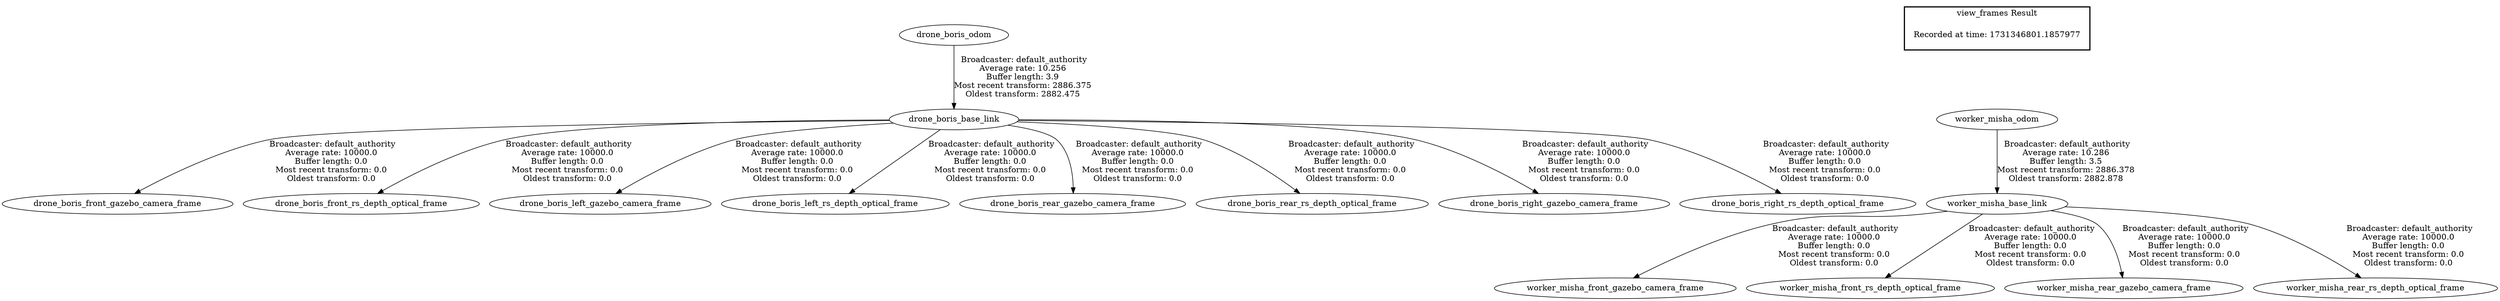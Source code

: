 digraph G {
"drone_boris_base_link" -> "drone_boris_front_gazebo_camera_frame"[label=" Broadcaster: default_authority\nAverage rate: 10000.0\nBuffer length: 0.0\nMost recent transform: 0.0\nOldest transform: 0.0\n"];
"drone_boris_odom" -> "drone_boris_base_link"[label=" Broadcaster: default_authority\nAverage rate: 10.256\nBuffer length: 3.9\nMost recent transform: 2886.375\nOldest transform: 2882.475\n"];
"drone_boris_base_link" -> "drone_boris_front_rs_depth_optical_frame"[label=" Broadcaster: default_authority\nAverage rate: 10000.0\nBuffer length: 0.0\nMost recent transform: 0.0\nOldest transform: 0.0\n"];
"drone_boris_base_link" -> "drone_boris_left_gazebo_camera_frame"[label=" Broadcaster: default_authority\nAverage rate: 10000.0\nBuffer length: 0.0\nMost recent transform: 0.0\nOldest transform: 0.0\n"];
"drone_boris_base_link" -> "drone_boris_left_rs_depth_optical_frame"[label=" Broadcaster: default_authority\nAverage rate: 10000.0\nBuffer length: 0.0\nMost recent transform: 0.0\nOldest transform: 0.0\n"];
"drone_boris_base_link" -> "drone_boris_rear_gazebo_camera_frame"[label=" Broadcaster: default_authority\nAverage rate: 10000.0\nBuffer length: 0.0\nMost recent transform: 0.0\nOldest transform: 0.0\n"];
"drone_boris_base_link" -> "drone_boris_rear_rs_depth_optical_frame"[label=" Broadcaster: default_authority\nAverage rate: 10000.0\nBuffer length: 0.0\nMost recent transform: 0.0\nOldest transform: 0.0\n"];
"drone_boris_base_link" -> "drone_boris_right_gazebo_camera_frame"[label=" Broadcaster: default_authority\nAverage rate: 10000.0\nBuffer length: 0.0\nMost recent transform: 0.0\nOldest transform: 0.0\n"];
"drone_boris_base_link" -> "drone_boris_right_rs_depth_optical_frame"[label=" Broadcaster: default_authority\nAverage rate: 10000.0\nBuffer length: 0.0\nMost recent transform: 0.0\nOldest transform: 0.0\n"];
"worker_misha_base_link" -> "worker_misha_front_gazebo_camera_frame"[label=" Broadcaster: default_authority\nAverage rate: 10000.0\nBuffer length: 0.0\nMost recent transform: 0.0\nOldest transform: 0.0\n"];
"worker_misha_odom" -> "worker_misha_base_link"[label=" Broadcaster: default_authority\nAverage rate: 10.286\nBuffer length: 3.5\nMost recent transform: 2886.378\nOldest transform: 2882.878\n"];
"worker_misha_base_link" -> "worker_misha_front_rs_depth_optical_frame"[label=" Broadcaster: default_authority\nAverage rate: 10000.0\nBuffer length: 0.0\nMost recent transform: 0.0\nOldest transform: 0.0\n"];
"worker_misha_base_link" -> "worker_misha_rear_gazebo_camera_frame"[label=" Broadcaster: default_authority\nAverage rate: 10000.0\nBuffer length: 0.0\nMost recent transform: 0.0\nOldest transform: 0.0\n"];
"worker_misha_base_link" -> "worker_misha_rear_rs_depth_optical_frame"[label=" Broadcaster: default_authority\nAverage rate: 10000.0\nBuffer length: 0.0\nMost recent transform: 0.0\nOldest transform: 0.0\n"];
edge [style=invis];
 subgraph cluster_legend { style=bold; color=black; label ="view_frames Result";
"Recorded at time: 1731346801.1857977"[ shape=plaintext ] ;
}->"worker_misha_odom";
}